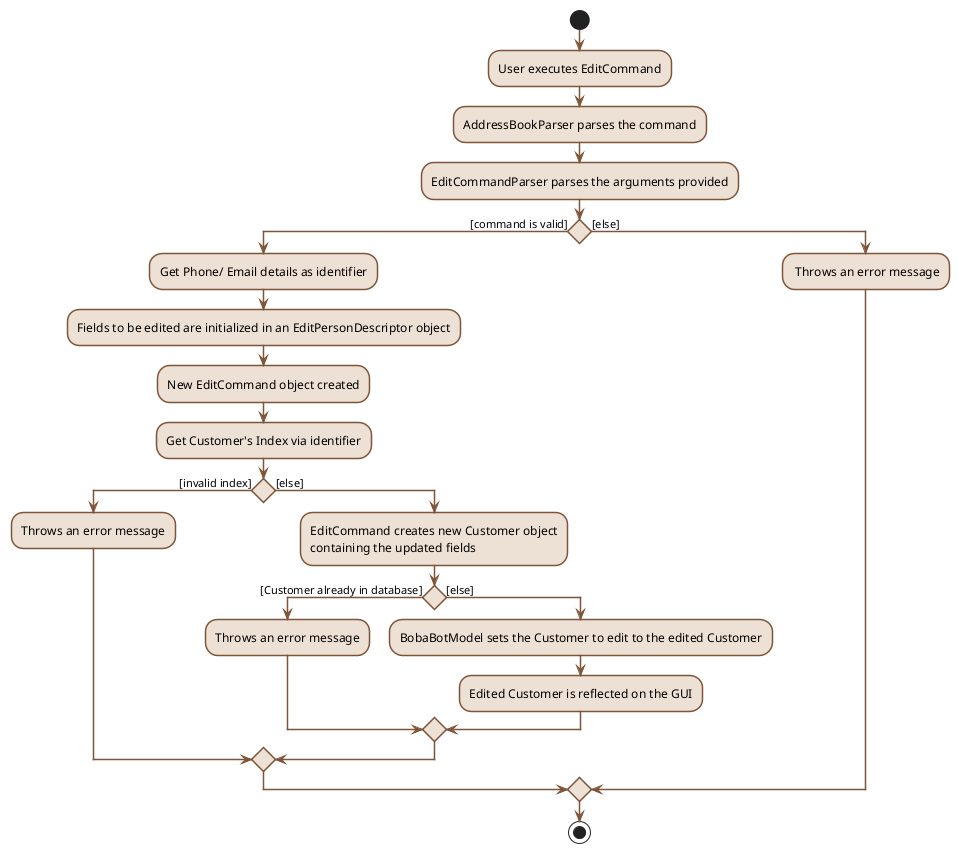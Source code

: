@startuml
start
skinparam activityBorderThickness 1.5
skinparam activity {
    BorderColor #7F5539
    BackgroundColor #EDE0D4
    arrowColor #7F5539
}
:User executes EditCommand;
:AddressBookParser parses the command;
:EditCommandParser parses the arguments provided;
if () then ([command is valid])
    :Get Phone/ Email details as identifier;
    :Fields to be edited are initialized in an EditPersonDescriptor object;
    :New EditCommand object created;
    :Get Customer's Index via identifier;
    if () then ([invalid index])
        :Throws an error message;
    else ([else])
        :EditCommand creates new Customer object
        containing the updated fields;
        if () then ([Customer already in database])
            :Throws an error message;
        else ([else])
            :BobaBotModel sets the Customer to edit to the edited Customer;
            :Edited Customer is reflected on the GUI;
        endif
    endif
else ([else])
    : Throws an error message;
endif
stop
@enduml
